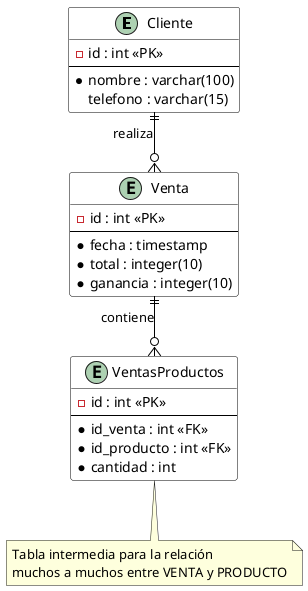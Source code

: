 @startuml "Diagrama Entidad Relación - Ventas"

skinparam linetype ortho
skinparam class {
    BackgroundColor White
    ArrowColor Black
    BorderColor Black
}

entity "Cliente" as cliente {
    -id : int <<PK>>
    --
    *nombre : varchar(100)
    telefono : varchar(15)
}

entity "Venta" as venta {
    -id : int <<PK>>
    --
    *fecha : timestamp
    *total : integer(10)
    *ganancia : integer(10)
}

entity "VentasProductos" as ventas_productos {
    -id : int <<PK>>
    --
    *id_venta : int <<FK>>
    *id_producto : int <<FK>>
    *cantidad : int
}

cliente ||--o{ venta : "realiza"
venta ||--o{ ventas_productos : "contiene"

note bottom of ventas_productos
    Tabla intermedia para la relación
    muchos a muchos entre VENTA y PRODUCTO
end note

@enduml